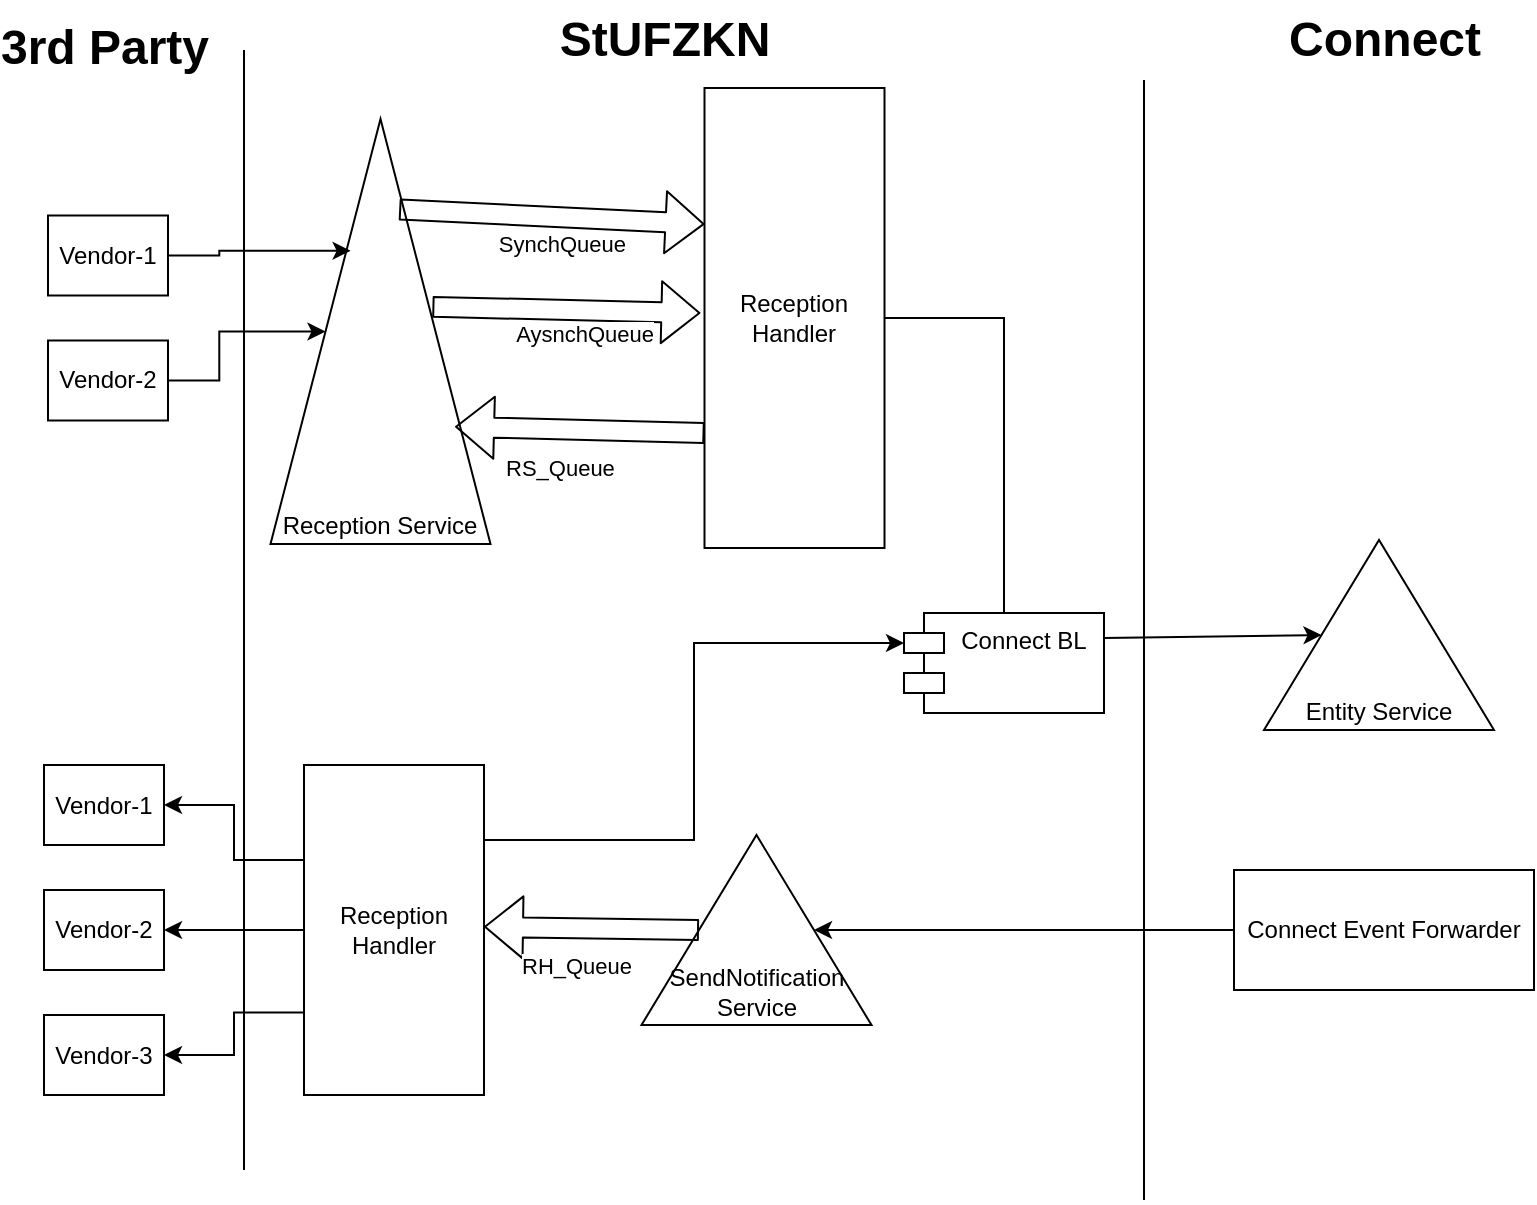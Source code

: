 <mxfile version="13.1.1" type="github">
  <diagram id="4E0ErUIPP69nFy3f-ycD" name="Page-1">
    <mxGraphModel dx="2062" dy="1123" grid="1" gridSize="10" guides="1" tooltips="1" connect="1" arrows="1" fold="1" page="1" pageScale="1" pageWidth="827" pageHeight="1169" math="0" shadow="0">
      <root>
        <mxCell id="0" />
        <mxCell id="1" parent="0" />
        <mxCell id="1Swpy-s5eGXHF4hbkcYN-1" value="Reception Service" style="triangle;whiteSpace=wrap;html=1;rotation=90;textDirection=rtl;horizontal=0;verticalAlign=bottom;direction=west;" vertex="1" parent="1">
          <mxGeometry x="92" y="110.75" width="212.5" height="110" as="geometry" />
        </mxCell>
        <mxCell id="1Swpy-s5eGXHF4hbkcYN-31" style="edgeStyle=orthogonalEdgeStyle;rounded=0;orthogonalLoop=1;jettySize=auto;html=1;entryX=0.5;entryY=0.27;entryDx=0;entryDy=0;entryPerimeter=0;" edge="1" parent="1" source="1Swpy-s5eGXHF4hbkcYN-5" target="1Swpy-s5eGXHF4hbkcYN-23">
          <mxGeometry relative="1" as="geometry" />
        </mxCell>
        <mxCell id="1Swpy-s5eGXHF4hbkcYN-5" value="Reception Handler" style="rounded=0;whiteSpace=wrap;html=1;align=center;verticalAlign=middle;" vertex="1" parent="1">
          <mxGeometry x="360.25" y="44" width="90" height="230" as="geometry" />
        </mxCell>
        <mxCell id="1Swpy-s5eGXHF4hbkcYN-30" style="edgeStyle=orthogonalEdgeStyle;rounded=0;orthogonalLoop=1;jettySize=auto;html=1;entryX=0;entryY=0;entryDx=0;entryDy=15;entryPerimeter=0;" edge="1" parent="1" source="1Swpy-s5eGXHF4hbkcYN-24" target="1Swpy-s5eGXHF4hbkcYN-23">
          <mxGeometry relative="1" as="geometry">
            <Array as="points">
              <mxPoint x="355" y="420" />
              <mxPoint x="355" y="322" />
            </Array>
          </mxGeometry>
        </mxCell>
        <mxCell id="1Swpy-s5eGXHF4hbkcYN-49" style="edgeStyle=orthogonalEdgeStyle;rounded=0;orthogonalLoop=1;jettySize=auto;html=1;entryX=1;entryY=0.5;entryDx=0;entryDy=0;" edge="1" parent="1" source="1Swpy-s5eGXHF4hbkcYN-24" target="1Swpy-s5eGXHF4hbkcYN-35">
          <mxGeometry relative="1" as="geometry">
            <Array as="points">
              <mxPoint x="125" y="430" />
              <mxPoint x="125" y="403" />
            </Array>
          </mxGeometry>
        </mxCell>
        <mxCell id="1Swpy-s5eGXHF4hbkcYN-51" style="edgeStyle=orthogonalEdgeStyle;rounded=0;orthogonalLoop=1;jettySize=auto;html=1;exitX=0;exitY=0.75;exitDx=0;exitDy=0;entryX=1;entryY=0.5;entryDx=0;entryDy=0;" edge="1" parent="1" source="1Swpy-s5eGXHF4hbkcYN-24" target="1Swpy-s5eGXHF4hbkcYN-40">
          <mxGeometry relative="1" as="geometry" />
        </mxCell>
        <mxCell id="1Swpy-s5eGXHF4hbkcYN-52" style="edgeStyle=orthogonalEdgeStyle;rounded=0;orthogonalLoop=1;jettySize=auto;html=1;entryX=1;entryY=0.5;entryDx=0;entryDy=0;" edge="1" parent="1" source="1Swpy-s5eGXHF4hbkcYN-24" target="1Swpy-s5eGXHF4hbkcYN-38">
          <mxGeometry relative="1" as="geometry" />
        </mxCell>
        <mxCell id="1Swpy-s5eGXHF4hbkcYN-24" value="Reception Handler" style="rounded=0;whiteSpace=wrap;html=1;align=center;verticalAlign=middle;" vertex="1" parent="1">
          <mxGeometry x="160" y="382.5" width="90" height="165" as="geometry" />
        </mxCell>
        <mxCell id="1Swpy-s5eGXHF4hbkcYN-2" value="" style="shape=flexArrow;endArrow=classic;html=1;entryX=0;entryY=0.296;entryDx=0;entryDy=0;exitX=0.787;exitY=0.585;exitDx=0;exitDy=0;exitPerimeter=0;entryPerimeter=0;" edge="1" parent="1" source="1Swpy-s5eGXHF4hbkcYN-1" target="1Swpy-s5eGXHF4hbkcYN-5">
          <mxGeometry width="50" height="50" relative="1" as="geometry">
            <mxPoint x="180.25" y="114.13" as="sourcePoint" />
            <mxPoint x="441.61" y="114" as="targetPoint" />
          </mxGeometry>
        </mxCell>
        <mxCell id="1Swpy-s5eGXHF4hbkcYN-4" value="SynchQueue" style="edgeLabel;html=1;align=right;verticalAlign=top;resizable=0;points=[];" vertex="1" connectable="0" parent="1Swpy-s5eGXHF4hbkcYN-2">
          <mxGeometry x="0.317" y="1" relative="1" as="geometry">
            <mxPoint x="13" as="offset" />
          </mxGeometry>
        </mxCell>
        <mxCell id="1Swpy-s5eGXHF4hbkcYN-8" value="" style="shape=flexArrow;endArrow=classic;html=1;entryX=-0.017;entryY=0.173;entryDx=0;entryDy=0;exitX=0.558;exitY=0.736;exitDx=0;exitDy=0;exitPerimeter=0;entryPerimeter=0;" edge="1" parent="1" source="1Swpy-s5eGXHF4hbkcYN-1">
          <mxGeometry width="50" height="50" relative="1" as="geometry">
            <mxPoint x="180.25" y="154.0" as="sourcePoint" />
            <mxPoint x="358.21" y="156.53" as="targetPoint" />
          </mxGeometry>
        </mxCell>
        <mxCell id="1Swpy-s5eGXHF4hbkcYN-9" value="AysnchQueue" style="edgeLabel;html=1;align=right;verticalAlign=top;resizable=0;points=[];" vertex="1" connectable="0" parent="1Swpy-s5eGXHF4hbkcYN-8">
          <mxGeometry x="0.317" y="1" relative="1" as="geometry">
            <mxPoint x="23" as="offset" />
          </mxGeometry>
        </mxCell>
        <mxCell id="1Swpy-s5eGXHF4hbkcYN-12" value="" style="shape=flexArrow;endArrow=classic;html=1;exitX=0.817;exitY=0.548;exitDx=0;exitDy=0;exitPerimeter=0;entryX=0.276;entryY=0.839;entryDx=0;entryDy=0;entryPerimeter=0;" edge="1" parent="1" target="1Swpy-s5eGXHF4hbkcYN-1">
          <mxGeometry width="50" height="50" relative="1" as="geometry">
            <mxPoint x="360.25" y="216.53" as="sourcePoint" />
            <mxPoint x="182.25" y="214" as="targetPoint" />
          </mxGeometry>
        </mxCell>
        <mxCell id="1Swpy-s5eGXHF4hbkcYN-13" value="RS_Queue" style="edgeLabel;html=1;align=left;verticalAlign=top;resizable=0;points=[];" vertex="1" connectable="0" parent="1Swpy-s5eGXHF4hbkcYN-12">
          <mxGeometry x="0.317" y="1" relative="1" as="geometry">
            <mxPoint x="-19.25" y="5.31" as="offset" />
          </mxGeometry>
        </mxCell>
        <mxCell id="1Swpy-s5eGXHF4hbkcYN-14" value="" style="endArrow=none;html=1;" edge="1" parent="1">
          <mxGeometry width="50" height="50" relative="1" as="geometry">
            <mxPoint x="580" y="600" as="sourcePoint" />
            <mxPoint x="580" y="40" as="targetPoint" />
          </mxGeometry>
        </mxCell>
        <mxCell id="1Swpy-s5eGXHF4hbkcYN-15" value="StUFZKN" style="text;strokeColor=none;fillColor=none;html=1;fontSize=24;fontStyle=1;verticalAlign=middle;align=center;" vertex="1" parent="1">
          <mxGeometry x="290" width="100" height="40" as="geometry" />
        </mxCell>
        <mxCell id="1Swpy-s5eGXHF4hbkcYN-16" value="Connect" style="text;strokeColor=none;fillColor=none;html=1;fontSize=24;fontStyle=1;verticalAlign=middle;align=center;" vertex="1" parent="1">
          <mxGeometry x="650" width="100" height="40" as="geometry" />
        </mxCell>
        <mxCell id="1Swpy-s5eGXHF4hbkcYN-17" value="Entity Service" style="triangle;whiteSpace=wrap;html=1;rotation=90;textDirection=rtl;horizontal=0;verticalAlign=bottom;direction=west;" vertex="1" parent="1">
          <mxGeometry x="650" y="260" width="95" height="115" as="geometry" />
        </mxCell>
        <mxCell id="1Swpy-s5eGXHF4hbkcYN-20" value="SendNotification Service" style="triangle;whiteSpace=wrap;html=1;rotation=90;textDirection=rtl;horizontal=0;verticalAlign=bottom;direction=west;" vertex="1" parent="1">
          <mxGeometry x="338.75" y="407.5" width="95" height="115" as="geometry" />
        </mxCell>
        <mxCell id="1Swpy-s5eGXHF4hbkcYN-21" value="Connect Event Forwarder" style="rounded=0;whiteSpace=wrap;html=1;align=center;" vertex="1" parent="1">
          <mxGeometry x="625" y="435" width="150" height="60" as="geometry" />
        </mxCell>
        <mxCell id="1Swpy-s5eGXHF4hbkcYN-23" value="Connect BL" style="shape=module;align=left;spacingLeft=20;align=center;verticalAlign=top;" vertex="1" parent="1">
          <mxGeometry x="460" y="306.5" width="100" height="50" as="geometry" />
        </mxCell>
        <mxCell id="1Swpy-s5eGXHF4hbkcYN-26" value="" style="endArrow=classic;html=1;entryX=0.5;entryY=0;entryDx=0;entryDy=0;exitX=1;exitY=0.25;exitDx=0;exitDy=0;" edge="1" parent="1" source="1Swpy-s5eGXHF4hbkcYN-23" target="1Swpy-s5eGXHF4hbkcYN-17">
          <mxGeometry width="50" height="50" relative="1" as="geometry">
            <mxPoint x="570" y="250" as="sourcePoint" />
            <mxPoint x="630" y="200" as="targetPoint" />
          </mxGeometry>
        </mxCell>
        <mxCell id="1Swpy-s5eGXHF4hbkcYN-27" value="" style="endArrow=classic;html=1;entryX=0.5;entryY=1;entryDx=0;entryDy=0;exitX=0;exitY=0.5;exitDx=0;exitDy=0;" edge="1" parent="1" source="1Swpy-s5eGXHF4hbkcYN-21" target="1Swpy-s5eGXHF4hbkcYN-20">
          <mxGeometry width="50" height="50" relative="1" as="geometry">
            <mxPoint x="480" y="600" as="sourcePoint" />
            <mxPoint x="530" y="550" as="targetPoint" />
          </mxGeometry>
        </mxCell>
        <mxCell id="1Swpy-s5eGXHF4hbkcYN-32" value="" style="shape=flexArrow;endArrow=classic;html=1;exitX=0.5;exitY=0;exitDx=0;exitDy=0;entryX=0.276;entryY=0.839;entryDx=0;entryDy=0;entryPerimeter=0;" edge="1" parent="1" source="1Swpy-s5eGXHF4hbkcYN-20">
          <mxGeometry width="50" height="50" relative="1" as="geometry">
            <mxPoint x="374.71" y="466.59" as="sourcePoint" />
            <mxPoint x="250.0" y="463.41" as="targetPoint" />
          </mxGeometry>
        </mxCell>
        <mxCell id="1Swpy-s5eGXHF4hbkcYN-33" value="RH_Queue" style="edgeLabel;html=1;align=left;verticalAlign=top;resizable=0;points=[];" vertex="1" connectable="0" parent="1Swpy-s5eGXHF4hbkcYN-32">
          <mxGeometry x="0.317" y="1" relative="1" as="geometry">
            <mxPoint x="-19.25" y="5.31" as="offset" />
          </mxGeometry>
        </mxCell>
        <mxCell id="1Swpy-s5eGXHF4hbkcYN-34" value="" style="endArrow=none;html=1;" edge="1" parent="1">
          <mxGeometry width="50" height="50" relative="1" as="geometry">
            <mxPoint x="130" y="585" as="sourcePoint" />
            <mxPoint x="130" y="25" as="targetPoint" />
          </mxGeometry>
        </mxCell>
        <mxCell id="1Swpy-s5eGXHF4hbkcYN-35" value="Vendor-1" style="rounded=0;whiteSpace=wrap;html=1;align=center;" vertex="1" parent="1">
          <mxGeometry x="30" y="382.5" width="60" height="40" as="geometry" />
        </mxCell>
        <mxCell id="1Swpy-s5eGXHF4hbkcYN-38" value="Vendor-2" style="rounded=0;whiteSpace=wrap;html=1;align=center;" vertex="1" parent="1">
          <mxGeometry x="30" y="445" width="60" height="40" as="geometry" />
        </mxCell>
        <mxCell id="1Swpy-s5eGXHF4hbkcYN-40" value="Vendor-3" style="rounded=0;whiteSpace=wrap;html=1;align=center;" vertex="1" parent="1">
          <mxGeometry x="30" y="507.5" width="60" height="40" as="geometry" />
        </mxCell>
        <mxCell id="1Swpy-s5eGXHF4hbkcYN-44" value="3rd Party" style="text;strokeColor=none;fillColor=none;html=1;fontSize=24;fontStyle=1;verticalAlign=middle;align=center;" vertex="1" parent="1">
          <mxGeometry x="10" y="4" width="100" height="40" as="geometry" />
        </mxCell>
        <mxCell id="1Swpy-s5eGXHF4hbkcYN-47" style="edgeStyle=orthogonalEdgeStyle;rounded=0;orthogonalLoop=1;jettySize=auto;html=1;entryX=0.69;entryY=0.364;entryDx=0;entryDy=0;entryPerimeter=0;" edge="1" parent="1" source="1Swpy-s5eGXHF4hbkcYN-45" target="1Swpy-s5eGXHF4hbkcYN-1">
          <mxGeometry relative="1" as="geometry" />
        </mxCell>
        <mxCell id="1Swpy-s5eGXHF4hbkcYN-45" value="Vendor-1" style="rounded=0;whiteSpace=wrap;html=1;align=center;" vertex="1" parent="1">
          <mxGeometry x="32" y="107.75" width="60" height="40" as="geometry" />
        </mxCell>
        <mxCell id="1Swpy-s5eGXHF4hbkcYN-48" style="edgeStyle=orthogonalEdgeStyle;rounded=0;orthogonalLoop=1;jettySize=auto;html=1;" edge="1" parent="1" source="1Swpy-s5eGXHF4hbkcYN-46" target="1Swpy-s5eGXHF4hbkcYN-1">
          <mxGeometry relative="1" as="geometry" />
        </mxCell>
        <mxCell id="1Swpy-s5eGXHF4hbkcYN-46" value="Vendor-2" style="rounded=0;whiteSpace=wrap;html=1;align=center;" vertex="1" parent="1">
          <mxGeometry x="32" y="170.25" width="60" height="40" as="geometry" />
        </mxCell>
      </root>
    </mxGraphModel>
  </diagram>
</mxfile>

